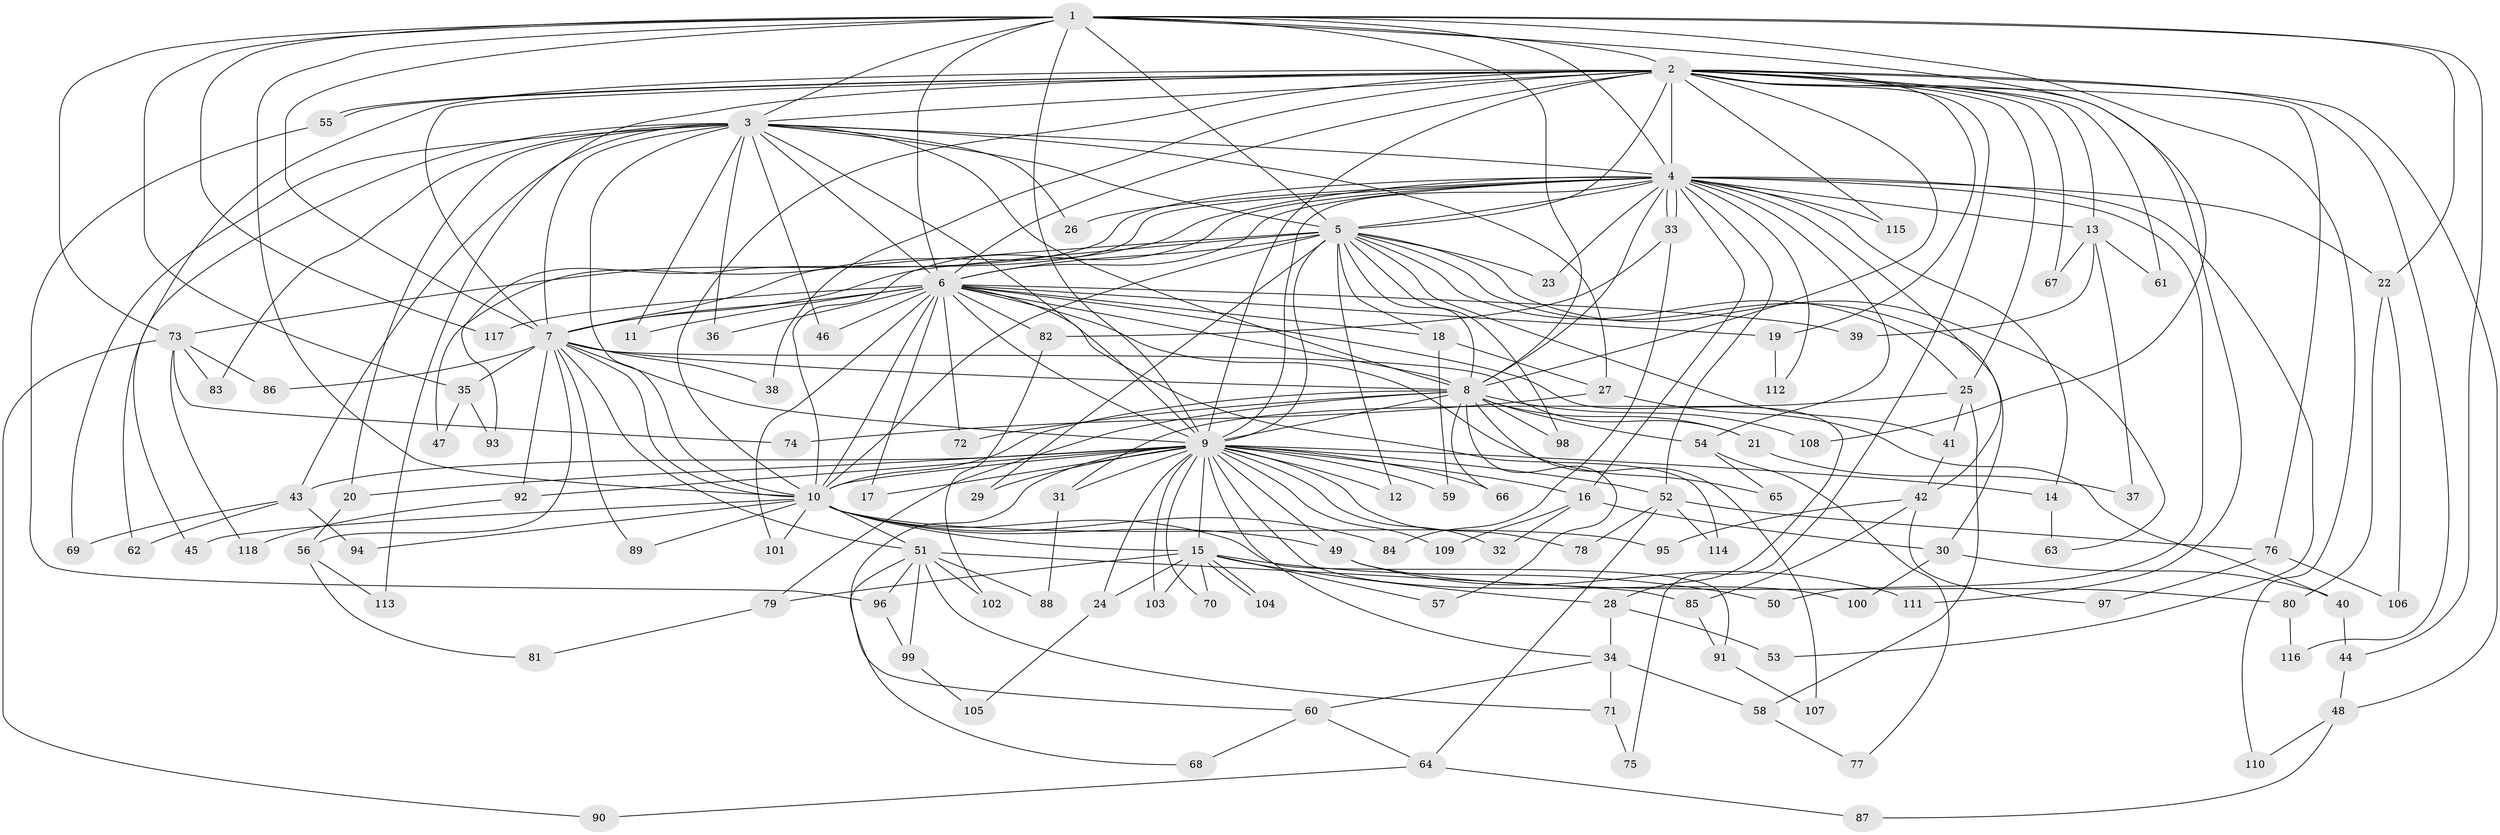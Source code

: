 // coarse degree distribution, {15: 0.011363636363636364, 24: 0.011363636363636364, 20: 0.011363636363636364, 27: 0.011363636363636364, 18: 0.011363636363636364, 21: 0.011363636363636364, 17: 0.011363636363636364, 16: 0.011363636363636364, 29: 0.011363636363636364, 19: 0.011363636363636364, 2: 0.48863636363636365, 6: 0.011363636363636364, 3: 0.13636363636363635, 10: 0.022727272727272728, 4: 0.13636363636363635, 5: 0.07954545454545454, 7: 0.011363636363636364}
// Generated by graph-tools (version 1.1) at 2025/41/03/06/25 10:41:34]
// undirected, 118 vertices, 261 edges
graph export_dot {
graph [start="1"]
  node [color=gray90,style=filled];
  1;
  2;
  3;
  4;
  5;
  6;
  7;
  8;
  9;
  10;
  11;
  12;
  13;
  14;
  15;
  16;
  17;
  18;
  19;
  20;
  21;
  22;
  23;
  24;
  25;
  26;
  27;
  28;
  29;
  30;
  31;
  32;
  33;
  34;
  35;
  36;
  37;
  38;
  39;
  40;
  41;
  42;
  43;
  44;
  45;
  46;
  47;
  48;
  49;
  50;
  51;
  52;
  53;
  54;
  55;
  56;
  57;
  58;
  59;
  60;
  61;
  62;
  63;
  64;
  65;
  66;
  67;
  68;
  69;
  70;
  71;
  72;
  73;
  74;
  75;
  76;
  77;
  78;
  79;
  80;
  81;
  82;
  83;
  84;
  85;
  86;
  87;
  88;
  89;
  90;
  91;
  92;
  93;
  94;
  95;
  96;
  97;
  98;
  99;
  100;
  101;
  102;
  103;
  104;
  105;
  106;
  107;
  108;
  109;
  110;
  111;
  112;
  113;
  114;
  115;
  116;
  117;
  118;
  1 -- 2;
  1 -- 3;
  1 -- 4;
  1 -- 5;
  1 -- 6;
  1 -- 7;
  1 -- 8;
  1 -- 9;
  1 -- 10;
  1 -- 22;
  1 -- 35;
  1 -- 44;
  1 -- 73;
  1 -- 108;
  1 -- 110;
  1 -- 117;
  2 -- 3;
  2 -- 4;
  2 -- 5;
  2 -- 6;
  2 -- 7;
  2 -- 8;
  2 -- 9;
  2 -- 10;
  2 -- 13;
  2 -- 19;
  2 -- 25;
  2 -- 38;
  2 -- 48;
  2 -- 55;
  2 -- 55;
  2 -- 61;
  2 -- 62;
  2 -- 67;
  2 -- 75;
  2 -- 76;
  2 -- 111;
  2 -- 113;
  2 -- 115;
  2 -- 116;
  3 -- 4;
  3 -- 5;
  3 -- 6;
  3 -- 7;
  3 -- 8;
  3 -- 9;
  3 -- 10;
  3 -- 11;
  3 -- 20;
  3 -- 26;
  3 -- 27;
  3 -- 36;
  3 -- 43;
  3 -- 45;
  3 -- 46;
  3 -- 69;
  3 -- 83;
  4 -- 5;
  4 -- 6;
  4 -- 7;
  4 -- 8;
  4 -- 9;
  4 -- 10;
  4 -- 13;
  4 -- 14;
  4 -- 16;
  4 -- 22;
  4 -- 23;
  4 -- 26;
  4 -- 33;
  4 -- 33;
  4 -- 42;
  4 -- 50;
  4 -- 52;
  4 -- 53;
  4 -- 54;
  4 -- 73;
  4 -- 93;
  4 -- 112;
  4 -- 115;
  5 -- 6;
  5 -- 7;
  5 -- 8;
  5 -- 9;
  5 -- 10;
  5 -- 12;
  5 -- 18;
  5 -- 23;
  5 -- 25;
  5 -- 29;
  5 -- 30;
  5 -- 41;
  5 -- 47;
  5 -- 63;
  5 -- 98;
  6 -- 7;
  6 -- 8;
  6 -- 9;
  6 -- 10;
  6 -- 11;
  6 -- 17;
  6 -- 18;
  6 -- 19;
  6 -- 28;
  6 -- 36;
  6 -- 39;
  6 -- 46;
  6 -- 65;
  6 -- 72;
  6 -- 82;
  6 -- 101;
  6 -- 114;
  6 -- 117;
  7 -- 8;
  7 -- 9;
  7 -- 10;
  7 -- 21;
  7 -- 35;
  7 -- 38;
  7 -- 51;
  7 -- 56;
  7 -- 86;
  7 -- 89;
  7 -- 92;
  8 -- 9;
  8 -- 10;
  8 -- 21;
  8 -- 54;
  8 -- 57;
  8 -- 66;
  8 -- 72;
  8 -- 79;
  8 -- 98;
  8 -- 107;
  8 -- 108;
  9 -- 10;
  9 -- 12;
  9 -- 14;
  9 -- 15;
  9 -- 16;
  9 -- 17;
  9 -- 20;
  9 -- 24;
  9 -- 29;
  9 -- 31;
  9 -- 32;
  9 -- 34;
  9 -- 43;
  9 -- 49;
  9 -- 52;
  9 -- 59;
  9 -- 60;
  9 -- 66;
  9 -- 70;
  9 -- 78;
  9 -- 92;
  9 -- 100;
  9 -- 103;
  9 -- 109;
  10 -- 15;
  10 -- 45;
  10 -- 49;
  10 -- 51;
  10 -- 84;
  10 -- 89;
  10 -- 91;
  10 -- 94;
  10 -- 95;
  10 -- 101;
  13 -- 37;
  13 -- 39;
  13 -- 61;
  13 -- 67;
  14 -- 63;
  15 -- 24;
  15 -- 28;
  15 -- 50;
  15 -- 57;
  15 -- 70;
  15 -- 79;
  15 -- 103;
  15 -- 104;
  15 -- 104;
  16 -- 30;
  16 -- 32;
  16 -- 109;
  18 -- 27;
  18 -- 59;
  19 -- 112;
  20 -- 56;
  21 -- 37;
  22 -- 80;
  22 -- 106;
  24 -- 105;
  25 -- 31;
  25 -- 41;
  25 -- 58;
  27 -- 40;
  27 -- 74;
  28 -- 34;
  28 -- 53;
  30 -- 40;
  30 -- 100;
  31 -- 88;
  33 -- 82;
  33 -- 84;
  34 -- 58;
  34 -- 60;
  34 -- 71;
  35 -- 47;
  35 -- 93;
  40 -- 44;
  41 -- 42;
  42 -- 85;
  42 -- 95;
  42 -- 97;
  43 -- 62;
  43 -- 69;
  43 -- 94;
  44 -- 48;
  48 -- 87;
  48 -- 110;
  49 -- 80;
  49 -- 111;
  51 -- 68;
  51 -- 71;
  51 -- 85;
  51 -- 88;
  51 -- 96;
  51 -- 99;
  51 -- 102;
  52 -- 64;
  52 -- 76;
  52 -- 78;
  52 -- 114;
  54 -- 65;
  54 -- 77;
  55 -- 96;
  56 -- 81;
  56 -- 113;
  58 -- 77;
  60 -- 64;
  60 -- 68;
  64 -- 87;
  64 -- 90;
  71 -- 75;
  73 -- 74;
  73 -- 83;
  73 -- 86;
  73 -- 90;
  73 -- 118;
  76 -- 97;
  76 -- 106;
  79 -- 81;
  80 -- 116;
  82 -- 102;
  85 -- 91;
  91 -- 107;
  92 -- 118;
  96 -- 99;
  99 -- 105;
}

